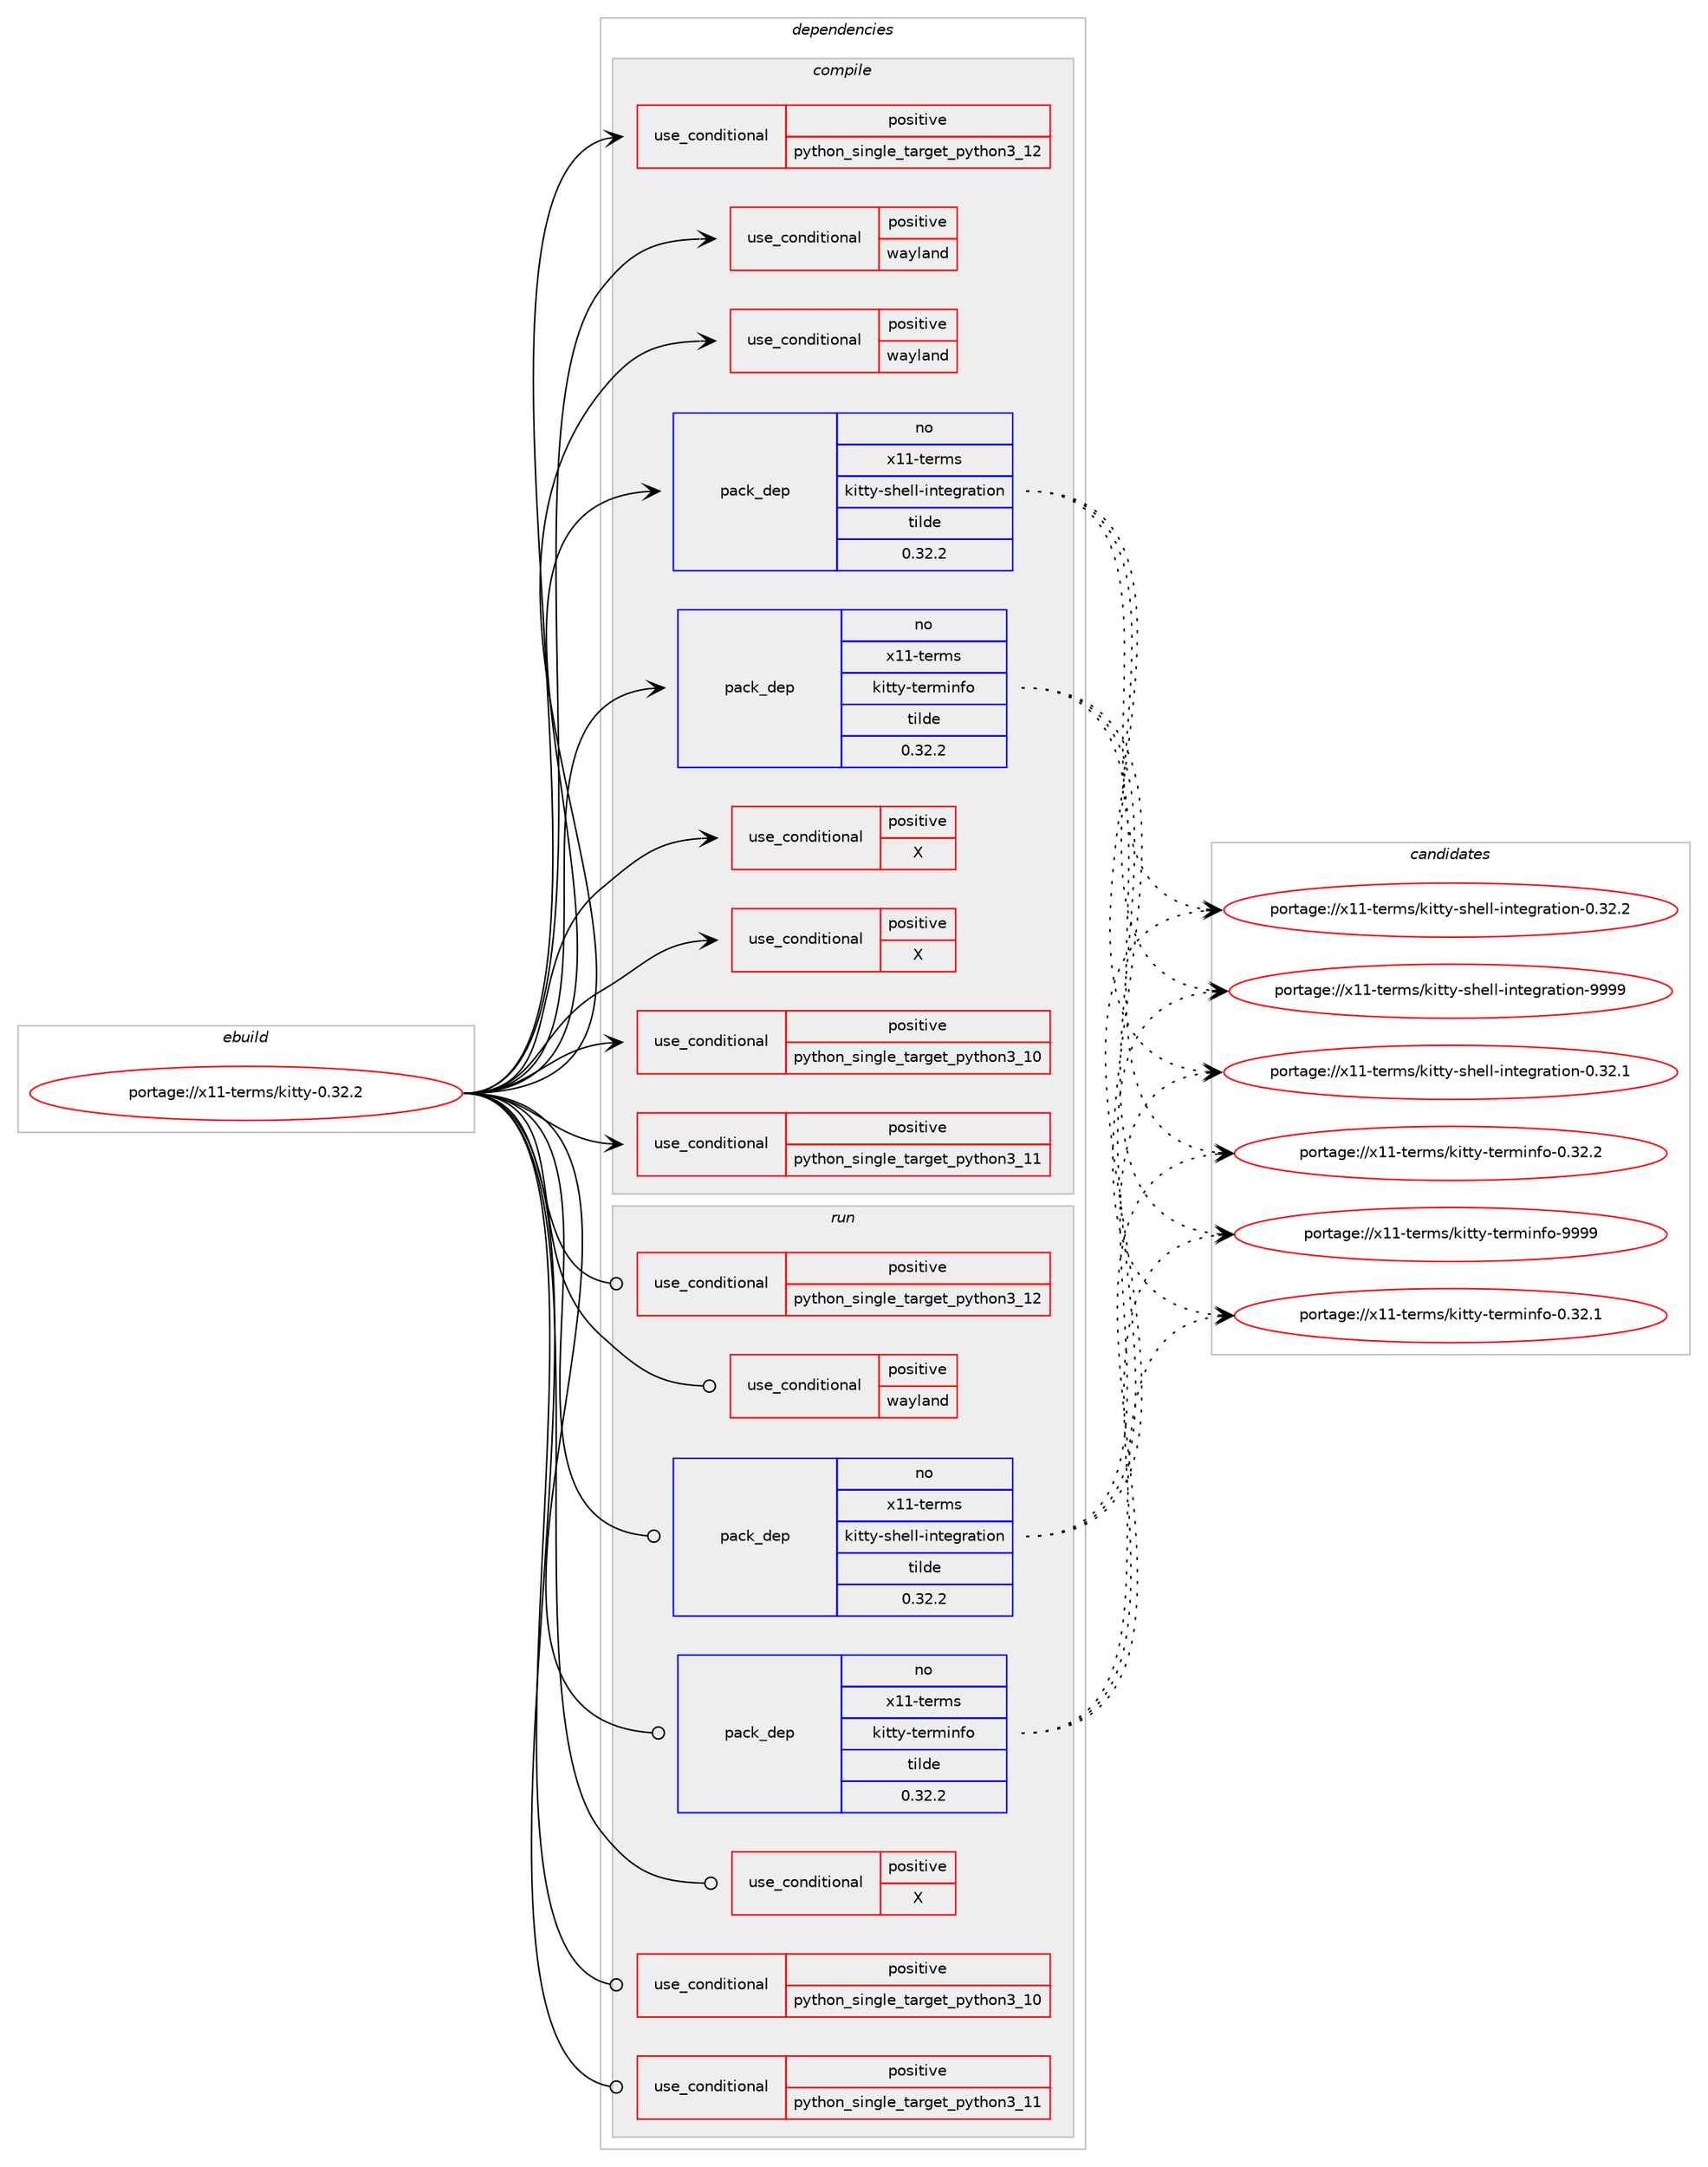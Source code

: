 digraph prolog {

# *************
# Graph options
# *************

newrank=true;
concentrate=true;
compound=true;
graph [rankdir=LR,fontname=Helvetica,fontsize=10,ranksep=1.5];#, ranksep=2.5, nodesep=0.2];
edge  [arrowhead=vee];
node  [fontname=Helvetica,fontsize=10];

# **********
# The ebuild
# **********

subgraph cluster_leftcol {
color=gray;
rank=same;
label=<<i>ebuild</i>>;
id [label="portage://x11-terms/kitty-0.32.2", color=red, width=4, href="../x11-terms/kitty-0.32.2.svg"];
}

# ****************
# The dependencies
# ****************

subgraph cluster_midcol {
color=gray;
label=<<i>dependencies</i>>;
subgraph cluster_compile {
fillcolor="#eeeeee";
style=filled;
label=<<i>compile</i>>;
subgraph cond16243 {
dependency24874 [label=<<TABLE BORDER="0" CELLBORDER="1" CELLSPACING="0" CELLPADDING="4"><TR><TD ROWSPAN="3" CELLPADDING="10">use_conditional</TD></TR><TR><TD>positive</TD></TR><TR><TD>X</TD></TR></TABLE>>, shape=none, color=red];
# *** BEGIN UNKNOWN DEPENDENCY TYPE (TODO) ***
# dependency24874 -> package_dependency(portage://x11-terms/kitty-0.32.2,install,no,x11-base,xorg-proto,none,[,,],[],[])
# *** END UNKNOWN DEPENDENCY TYPE (TODO) ***

# *** BEGIN UNKNOWN DEPENDENCY TYPE (TODO) ***
# dependency24874 -> package_dependency(portage://x11-terms/kitty-0.32.2,install,no,x11-libs,libXi,none,[,,],[],[])
# *** END UNKNOWN DEPENDENCY TYPE (TODO) ***

# *** BEGIN UNKNOWN DEPENDENCY TYPE (TODO) ***
# dependency24874 -> package_dependency(portage://x11-terms/kitty-0.32.2,install,no,x11-libs,libXinerama,none,[,,],[],[])
# *** END UNKNOWN DEPENDENCY TYPE (TODO) ***

# *** BEGIN UNKNOWN DEPENDENCY TYPE (TODO) ***
# dependency24874 -> package_dependency(portage://x11-terms/kitty-0.32.2,install,no,x11-libs,libXrandr,none,[,,],[],[])
# *** END UNKNOWN DEPENDENCY TYPE (TODO) ***

}
id:e -> dependency24874:w [weight=20,style="solid",arrowhead="vee"];
subgraph cond16244 {
dependency24875 [label=<<TABLE BORDER="0" CELLBORDER="1" CELLSPACING="0" CELLPADDING="4"><TR><TD ROWSPAN="3" CELLPADDING="10">use_conditional</TD></TR><TR><TD>positive</TD></TR><TR><TD>X</TD></TR></TABLE>>, shape=none, color=red];
# *** BEGIN UNKNOWN DEPENDENCY TYPE (TODO) ***
# dependency24875 -> package_dependency(portage://x11-terms/kitty-0.32.2,install,no,x11-libs,libX11,none,[,,],[],[])
# *** END UNKNOWN DEPENDENCY TYPE (TODO) ***

# *** BEGIN UNKNOWN DEPENDENCY TYPE (TODO) ***
# dependency24875 -> package_dependency(portage://x11-terms/kitty-0.32.2,install,no,x11-libs,libXcursor,none,[,,],[],[])
# *** END UNKNOWN DEPENDENCY TYPE (TODO) ***

}
id:e -> dependency24875:w [weight=20,style="solid",arrowhead="vee"];
subgraph cond16245 {
dependency24876 [label=<<TABLE BORDER="0" CELLBORDER="1" CELLSPACING="0" CELLPADDING="4"><TR><TD ROWSPAN="3" CELLPADDING="10">use_conditional</TD></TR><TR><TD>positive</TD></TR><TR><TD>python_single_target_python3_10</TD></TR></TABLE>>, shape=none, color=red];
# *** BEGIN UNKNOWN DEPENDENCY TYPE (TODO) ***
# dependency24876 -> package_dependency(portage://x11-terms/kitty-0.32.2,install,no,dev-lang,python,none,[,,],[slot(3.10)],[])
# *** END UNKNOWN DEPENDENCY TYPE (TODO) ***

}
id:e -> dependency24876:w [weight=20,style="solid",arrowhead="vee"];
subgraph cond16246 {
dependency24877 [label=<<TABLE BORDER="0" CELLBORDER="1" CELLSPACING="0" CELLPADDING="4"><TR><TD ROWSPAN="3" CELLPADDING="10">use_conditional</TD></TR><TR><TD>positive</TD></TR><TR><TD>python_single_target_python3_11</TD></TR></TABLE>>, shape=none, color=red];
# *** BEGIN UNKNOWN DEPENDENCY TYPE (TODO) ***
# dependency24877 -> package_dependency(portage://x11-terms/kitty-0.32.2,install,no,dev-lang,python,none,[,,],[slot(3.11)],[])
# *** END UNKNOWN DEPENDENCY TYPE (TODO) ***

}
id:e -> dependency24877:w [weight=20,style="solid",arrowhead="vee"];
subgraph cond16247 {
dependency24878 [label=<<TABLE BORDER="0" CELLBORDER="1" CELLSPACING="0" CELLPADDING="4"><TR><TD ROWSPAN="3" CELLPADDING="10">use_conditional</TD></TR><TR><TD>positive</TD></TR><TR><TD>python_single_target_python3_12</TD></TR></TABLE>>, shape=none, color=red];
# *** BEGIN UNKNOWN DEPENDENCY TYPE (TODO) ***
# dependency24878 -> package_dependency(portage://x11-terms/kitty-0.32.2,install,no,dev-lang,python,none,[,,],[slot(3.12)],[])
# *** END UNKNOWN DEPENDENCY TYPE (TODO) ***

}
id:e -> dependency24878:w [weight=20,style="solid",arrowhead="vee"];
subgraph cond16248 {
dependency24879 [label=<<TABLE BORDER="0" CELLBORDER="1" CELLSPACING="0" CELLPADDING="4"><TR><TD ROWSPAN="3" CELLPADDING="10">use_conditional</TD></TR><TR><TD>positive</TD></TR><TR><TD>wayland</TD></TR></TABLE>>, shape=none, color=red];
# *** BEGIN UNKNOWN DEPENDENCY TYPE (TODO) ***
# dependency24879 -> package_dependency(portage://x11-terms/kitty-0.32.2,install,no,dev-libs,wayland,none,[,,],[],[])
# *** END UNKNOWN DEPENDENCY TYPE (TODO) ***

}
id:e -> dependency24879:w [weight=20,style="solid",arrowhead="vee"];
subgraph cond16249 {
dependency24880 [label=<<TABLE BORDER="0" CELLBORDER="1" CELLSPACING="0" CELLPADDING="4"><TR><TD ROWSPAN="3" CELLPADDING="10">use_conditional</TD></TR><TR><TD>positive</TD></TR><TR><TD>wayland</TD></TR></TABLE>>, shape=none, color=red];
# *** BEGIN UNKNOWN DEPENDENCY TYPE (TODO) ***
# dependency24880 -> package_dependency(portage://x11-terms/kitty-0.32.2,install,no,dev-libs,wayland-protocols,none,[,,],[],[])
# *** END UNKNOWN DEPENDENCY TYPE (TODO) ***

}
id:e -> dependency24880:w [weight=20,style="solid",arrowhead="vee"];
# *** BEGIN UNKNOWN DEPENDENCY TYPE (TODO) ***
# id -> package_dependency(portage://x11-terms/kitty-0.32.2,install,no,dev-libs,openssl,none,[,,],any_same_slot,[])
# *** END UNKNOWN DEPENDENCY TYPE (TODO) ***

# *** BEGIN UNKNOWN DEPENDENCY TYPE (TODO) ***
# id -> package_dependency(portage://x11-terms/kitty-0.32.2,install,no,dev-libs,xxhash,none,[,,],[],[])
# *** END UNKNOWN DEPENDENCY TYPE (TODO) ***

# *** BEGIN UNKNOWN DEPENDENCY TYPE (TODO) ***
# id -> package_dependency(portage://x11-terms/kitty-0.32.2,install,no,media-libs,fontconfig,none,[,,],[],[])
# *** END UNKNOWN DEPENDENCY TYPE (TODO) ***

# *** BEGIN UNKNOWN DEPENDENCY TYPE (TODO) ***
# id -> package_dependency(portage://x11-terms/kitty-0.32.2,install,no,media-libs,harfbuzz,none,[,,],any_same_slot,[use(enable(truetype),none)])
# *** END UNKNOWN DEPENDENCY TYPE (TODO) ***

# *** BEGIN UNKNOWN DEPENDENCY TYPE (TODO) ***
# id -> package_dependency(portage://x11-terms/kitty-0.32.2,install,no,media-libs,lcms,none,[,,],[slot(2)],[])
# *** END UNKNOWN DEPENDENCY TYPE (TODO) ***

# *** BEGIN UNKNOWN DEPENDENCY TYPE (TODO) ***
# id -> package_dependency(portage://x11-terms/kitty-0.32.2,install,no,media-libs,libglvnd,none,[,,],[],[use(optenable(X),none)])
# *** END UNKNOWN DEPENDENCY TYPE (TODO) ***

# *** BEGIN UNKNOWN DEPENDENCY TYPE (TODO) ***
# id -> package_dependency(portage://x11-terms/kitty-0.32.2,install,no,media-libs,libpng,none,[,,],any_same_slot,[])
# *** END UNKNOWN DEPENDENCY TYPE (TODO) ***

# *** BEGIN UNKNOWN DEPENDENCY TYPE (TODO) ***
# id -> package_dependency(portage://x11-terms/kitty-0.32.2,install,no,sys-apps,dbus,none,[,,],[],[])
# *** END UNKNOWN DEPENDENCY TYPE (TODO) ***

# *** BEGIN UNKNOWN DEPENDENCY TYPE (TODO) ***
# id -> package_dependency(portage://x11-terms/kitty-0.32.2,install,no,sys-libs,zlib,none,[,,],any_same_slot,[])
# *** END UNKNOWN DEPENDENCY TYPE (TODO) ***

# *** BEGIN UNKNOWN DEPENDENCY TYPE (TODO) ***
# id -> package_dependency(portage://x11-terms/kitty-0.32.2,install,no,x11-libs,libxkbcommon,none,[,,],[],[use(optenable(X),none)])
# *** END UNKNOWN DEPENDENCY TYPE (TODO) ***

# *** BEGIN UNKNOWN DEPENDENCY TYPE (TODO) ***
# id -> package_dependency(portage://x11-terms/kitty-0.32.2,install,no,x11-misc,xkeyboard-config,none,[,,],[],[])
# *** END UNKNOWN DEPENDENCY TYPE (TODO) ***

subgraph pack8322 {
dependency24881 [label=<<TABLE BORDER="0" CELLBORDER="1" CELLSPACING="0" CELLPADDING="4" WIDTH="220"><TR><TD ROWSPAN="6" CELLPADDING="30">pack_dep</TD></TR><TR><TD WIDTH="110">no</TD></TR><TR><TD>x11-terms</TD></TR><TR><TD>kitty-shell-integration</TD></TR><TR><TD>tilde</TD></TR><TR><TD>0.32.2</TD></TR></TABLE>>, shape=none, color=blue];
}
id:e -> dependency24881:w [weight=20,style="solid",arrowhead="vee"];
subgraph pack8323 {
dependency24882 [label=<<TABLE BORDER="0" CELLBORDER="1" CELLSPACING="0" CELLPADDING="4" WIDTH="220"><TR><TD ROWSPAN="6" CELLPADDING="30">pack_dep</TD></TR><TR><TD WIDTH="110">no</TD></TR><TR><TD>x11-terms</TD></TR><TR><TD>kitty-terminfo</TD></TR><TR><TD>tilde</TD></TR><TR><TD>0.32.2</TD></TR></TABLE>>, shape=none, color=blue];
}
id:e -> dependency24882:w [weight=20,style="solid",arrowhead="vee"];
# *** BEGIN UNKNOWN DEPENDENCY TYPE (TODO) ***
# id -> package_dependency(portage://x11-terms/kitty-0.32.2,install,weak,sci-mathematics,kissat,none,[,,],[],[])
# *** END UNKNOWN DEPENDENCY TYPE (TODO) ***

}
subgraph cluster_compileandrun {
fillcolor="#eeeeee";
style=filled;
label=<<i>compile and run</i>>;
}
subgraph cluster_run {
fillcolor="#eeeeee";
style=filled;
label=<<i>run</i>>;
subgraph cond16250 {
dependency24883 [label=<<TABLE BORDER="0" CELLBORDER="1" CELLSPACING="0" CELLPADDING="4"><TR><TD ROWSPAN="3" CELLPADDING="10">use_conditional</TD></TR><TR><TD>positive</TD></TR><TR><TD>X</TD></TR></TABLE>>, shape=none, color=red];
# *** BEGIN UNKNOWN DEPENDENCY TYPE (TODO) ***
# dependency24883 -> package_dependency(portage://x11-terms/kitty-0.32.2,run,no,x11-libs,libX11,none,[,,],[],[])
# *** END UNKNOWN DEPENDENCY TYPE (TODO) ***

# *** BEGIN UNKNOWN DEPENDENCY TYPE (TODO) ***
# dependency24883 -> package_dependency(portage://x11-terms/kitty-0.32.2,run,no,x11-libs,libXcursor,none,[,,],[],[])
# *** END UNKNOWN DEPENDENCY TYPE (TODO) ***

}
id:e -> dependency24883:w [weight=20,style="solid",arrowhead="odot"];
subgraph cond16251 {
dependency24884 [label=<<TABLE BORDER="0" CELLBORDER="1" CELLSPACING="0" CELLPADDING="4"><TR><TD ROWSPAN="3" CELLPADDING="10">use_conditional</TD></TR><TR><TD>positive</TD></TR><TR><TD>python_single_target_python3_10</TD></TR></TABLE>>, shape=none, color=red];
# *** BEGIN UNKNOWN DEPENDENCY TYPE (TODO) ***
# dependency24884 -> package_dependency(portage://x11-terms/kitty-0.32.2,run,no,dev-lang,python,none,[,,],[slot(3.10)],[])
# *** END UNKNOWN DEPENDENCY TYPE (TODO) ***

}
id:e -> dependency24884:w [weight=20,style="solid",arrowhead="odot"];
subgraph cond16252 {
dependency24885 [label=<<TABLE BORDER="0" CELLBORDER="1" CELLSPACING="0" CELLPADDING="4"><TR><TD ROWSPAN="3" CELLPADDING="10">use_conditional</TD></TR><TR><TD>positive</TD></TR><TR><TD>python_single_target_python3_11</TD></TR></TABLE>>, shape=none, color=red];
# *** BEGIN UNKNOWN DEPENDENCY TYPE (TODO) ***
# dependency24885 -> package_dependency(portage://x11-terms/kitty-0.32.2,run,no,dev-lang,python,none,[,,],[slot(3.11)],[])
# *** END UNKNOWN DEPENDENCY TYPE (TODO) ***

}
id:e -> dependency24885:w [weight=20,style="solid",arrowhead="odot"];
subgraph cond16253 {
dependency24886 [label=<<TABLE BORDER="0" CELLBORDER="1" CELLSPACING="0" CELLPADDING="4"><TR><TD ROWSPAN="3" CELLPADDING="10">use_conditional</TD></TR><TR><TD>positive</TD></TR><TR><TD>python_single_target_python3_12</TD></TR></TABLE>>, shape=none, color=red];
# *** BEGIN UNKNOWN DEPENDENCY TYPE (TODO) ***
# dependency24886 -> package_dependency(portage://x11-terms/kitty-0.32.2,run,no,dev-lang,python,none,[,,],[slot(3.12)],[])
# *** END UNKNOWN DEPENDENCY TYPE (TODO) ***

}
id:e -> dependency24886:w [weight=20,style="solid",arrowhead="odot"];
subgraph cond16254 {
dependency24887 [label=<<TABLE BORDER="0" CELLBORDER="1" CELLSPACING="0" CELLPADDING="4"><TR><TD ROWSPAN="3" CELLPADDING="10">use_conditional</TD></TR><TR><TD>positive</TD></TR><TR><TD>wayland</TD></TR></TABLE>>, shape=none, color=red];
# *** BEGIN UNKNOWN DEPENDENCY TYPE (TODO) ***
# dependency24887 -> package_dependency(portage://x11-terms/kitty-0.32.2,run,no,dev-libs,wayland,none,[,,],[],[])
# *** END UNKNOWN DEPENDENCY TYPE (TODO) ***

}
id:e -> dependency24887:w [weight=20,style="solid",arrowhead="odot"];
# *** BEGIN UNKNOWN DEPENDENCY TYPE (TODO) ***
# id -> package_dependency(portage://x11-terms/kitty-0.32.2,run,no,dev-libs,openssl,none,[,,],any_same_slot,[])
# *** END UNKNOWN DEPENDENCY TYPE (TODO) ***

# *** BEGIN UNKNOWN DEPENDENCY TYPE (TODO) ***
# id -> package_dependency(portage://x11-terms/kitty-0.32.2,run,no,dev-libs,xxhash,none,[,,],[],[])
# *** END UNKNOWN DEPENDENCY TYPE (TODO) ***

# *** BEGIN UNKNOWN DEPENDENCY TYPE (TODO) ***
# id -> package_dependency(portage://x11-terms/kitty-0.32.2,run,no,media-libs,fontconfig,none,[,,],[],[])
# *** END UNKNOWN DEPENDENCY TYPE (TODO) ***

# *** BEGIN UNKNOWN DEPENDENCY TYPE (TODO) ***
# id -> package_dependency(portage://x11-terms/kitty-0.32.2,run,no,media-libs,harfbuzz,none,[,,],any_same_slot,[use(enable(truetype),none)])
# *** END UNKNOWN DEPENDENCY TYPE (TODO) ***

# *** BEGIN UNKNOWN DEPENDENCY TYPE (TODO) ***
# id -> package_dependency(portage://x11-terms/kitty-0.32.2,run,no,media-libs,lcms,none,[,,],[slot(2)],[])
# *** END UNKNOWN DEPENDENCY TYPE (TODO) ***

# *** BEGIN UNKNOWN DEPENDENCY TYPE (TODO) ***
# id -> package_dependency(portage://x11-terms/kitty-0.32.2,run,no,media-libs,libglvnd,none,[,,],[],[use(optenable(X),none)])
# *** END UNKNOWN DEPENDENCY TYPE (TODO) ***

# *** BEGIN UNKNOWN DEPENDENCY TYPE (TODO) ***
# id -> package_dependency(portage://x11-terms/kitty-0.32.2,run,no,media-libs,libpng,none,[,,],any_same_slot,[])
# *** END UNKNOWN DEPENDENCY TYPE (TODO) ***

# *** BEGIN UNKNOWN DEPENDENCY TYPE (TODO) ***
# id -> package_dependency(portage://x11-terms/kitty-0.32.2,run,no,sys-apps,dbus,none,[,,],[],[])
# *** END UNKNOWN DEPENDENCY TYPE (TODO) ***

# *** BEGIN UNKNOWN DEPENDENCY TYPE (TODO) ***
# id -> package_dependency(portage://x11-terms/kitty-0.32.2,run,no,sys-libs,zlib,none,[,,],any_same_slot,[])
# *** END UNKNOWN DEPENDENCY TYPE (TODO) ***

# *** BEGIN UNKNOWN DEPENDENCY TYPE (TODO) ***
# id -> package_dependency(portage://x11-terms/kitty-0.32.2,run,no,x11-libs,libxkbcommon,none,[,,],[],[use(optenable(X),none)])
# *** END UNKNOWN DEPENDENCY TYPE (TODO) ***

# *** BEGIN UNKNOWN DEPENDENCY TYPE (TODO) ***
# id -> package_dependency(portage://x11-terms/kitty-0.32.2,run,no,x11-misc,xkeyboard-config,none,[,,],[],[])
# *** END UNKNOWN DEPENDENCY TYPE (TODO) ***

subgraph pack8324 {
dependency24888 [label=<<TABLE BORDER="0" CELLBORDER="1" CELLSPACING="0" CELLPADDING="4" WIDTH="220"><TR><TD ROWSPAN="6" CELLPADDING="30">pack_dep</TD></TR><TR><TD WIDTH="110">no</TD></TR><TR><TD>x11-terms</TD></TR><TR><TD>kitty-shell-integration</TD></TR><TR><TD>tilde</TD></TR><TR><TD>0.32.2</TD></TR></TABLE>>, shape=none, color=blue];
}
id:e -> dependency24888:w [weight=20,style="solid",arrowhead="odot"];
subgraph pack8325 {
dependency24889 [label=<<TABLE BORDER="0" CELLBORDER="1" CELLSPACING="0" CELLPADDING="4" WIDTH="220"><TR><TD ROWSPAN="6" CELLPADDING="30">pack_dep</TD></TR><TR><TD WIDTH="110">no</TD></TR><TR><TD>x11-terms</TD></TR><TR><TD>kitty-terminfo</TD></TR><TR><TD>tilde</TD></TR><TR><TD>0.32.2</TD></TR></TABLE>>, shape=none, color=blue];
}
id:e -> dependency24889:w [weight=20,style="solid",arrowhead="odot"];
# *** BEGIN UNKNOWN DEPENDENCY TYPE (TODO) ***
# id -> package_dependency(portage://x11-terms/kitty-0.32.2,run,weak,sci-mathematics,kissat,none,[,,],[],[])
# *** END UNKNOWN DEPENDENCY TYPE (TODO) ***

}
}

# **************
# The candidates
# **************

subgraph cluster_choices {
rank=same;
color=gray;
label=<<i>candidates</i>>;

subgraph choice8322 {
color=black;
nodesep=1;
choice1204949451161011141091154710710511611612145115104101108108451051101161011031149711610511111045484651504649 [label="portage://x11-terms/kitty-shell-integration-0.32.1", color=red, width=4,href="../x11-terms/kitty-shell-integration-0.32.1.svg"];
choice1204949451161011141091154710710511611612145115104101108108451051101161011031149711610511111045484651504650 [label="portage://x11-terms/kitty-shell-integration-0.32.2", color=red, width=4,href="../x11-terms/kitty-shell-integration-0.32.2.svg"];
choice120494945116101114109115471071051161161214511510410110810845105110116101103114971161051111104557575757 [label="portage://x11-terms/kitty-shell-integration-9999", color=red, width=4,href="../x11-terms/kitty-shell-integration-9999.svg"];
dependency24881:e -> choice1204949451161011141091154710710511611612145115104101108108451051101161011031149711610511111045484651504649:w [style=dotted,weight="100"];
dependency24881:e -> choice1204949451161011141091154710710511611612145115104101108108451051101161011031149711610511111045484651504650:w [style=dotted,weight="100"];
dependency24881:e -> choice120494945116101114109115471071051161161214511510410110810845105110116101103114971161051111104557575757:w [style=dotted,weight="100"];
}
subgraph choice8323 {
color=black;
nodesep=1;
choice120494945116101114109115471071051161161214511610111410910511010211145484651504649 [label="portage://x11-terms/kitty-terminfo-0.32.1", color=red, width=4,href="../x11-terms/kitty-terminfo-0.32.1.svg"];
choice120494945116101114109115471071051161161214511610111410910511010211145484651504650 [label="portage://x11-terms/kitty-terminfo-0.32.2", color=red, width=4,href="../x11-terms/kitty-terminfo-0.32.2.svg"];
choice12049494511610111410911547107105116116121451161011141091051101021114557575757 [label="portage://x11-terms/kitty-terminfo-9999", color=red, width=4,href="../x11-terms/kitty-terminfo-9999.svg"];
dependency24882:e -> choice120494945116101114109115471071051161161214511610111410910511010211145484651504649:w [style=dotted,weight="100"];
dependency24882:e -> choice120494945116101114109115471071051161161214511610111410910511010211145484651504650:w [style=dotted,weight="100"];
dependency24882:e -> choice12049494511610111410911547107105116116121451161011141091051101021114557575757:w [style=dotted,weight="100"];
}
subgraph choice8324 {
color=black;
nodesep=1;
choice1204949451161011141091154710710511611612145115104101108108451051101161011031149711610511111045484651504649 [label="portage://x11-terms/kitty-shell-integration-0.32.1", color=red, width=4,href="../x11-terms/kitty-shell-integration-0.32.1.svg"];
choice1204949451161011141091154710710511611612145115104101108108451051101161011031149711610511111045484651504650 [label="portage://x11-terms/kitty-shell-integration-0.32.2", color=red, width=4,href="../x11-terms/kitty-shell-integration-0.32.2.svg"];
choice120494945116101114109115471071051161161214511510410110810845105110116101103114971161051111104557575757 [label="portage://x11-terms/kitty-shell-integration-9999", color=red, width=4,href="../x11-terms/kitty-shell-integration-9999.svg"];
dependency24888:e -> choice1204949451161011141091154710710511611612145115104101108108451051101161011031149711610511111045484651504649:w [style=dotted,weight="100"];
dependency24888:e -> choice1204949451161011141091154710710511611612145115104101108108451051101161011031149711610511111045484651504650:w [style=dotted,weight="100"];
dependency24888:e -> choice120494945116101114109115471071051161161214511510410110810845105110116101103114971161051111104557575757:w [style=dotted,weight="100"];
}
subgraph choice8325 {
color=black;
nodesep=1;
choice120494945116101114109115471071051161161214511610111410910511010211145484651504649 [label="portage://x11-terms/kitty-terminfo-0.32.1", color=red, width=4,href="../x11-terms/kitty-terminfo-0.32.1.svg"];
choice120494945116101114109115471071051161161214511610111410910511010211145484651504650 [label="portage://x11-terms/kitty-terminfo-0.32.2", color=red, width=4,href="../x11-terms/kitty-terminfo-0.32.2.svg"];
choice12049494511610111410911547107105116116121451161011141091051101021114557575757 [label="portage://x11-terms/kitty-terminfo-9999", color=red, width=4,href="../x11-terms/kitty-terminfo-9999.svg"];
dependency24889:e -> choice120494945116101114109115471071051161161214511610111410910511010211145484651504649:w [style=dotted,weight="100"];
dependency24889:e -> choice120494945116101114109115471071051161161214511610111410910511010211145484651504650:w [style=dotted,weight="100"];
dependency24889:e -> choice12049494511610111410911547107105116116121451161011141091051101021114557575757:w [style=dotted,weight="100"];
}
}

}
